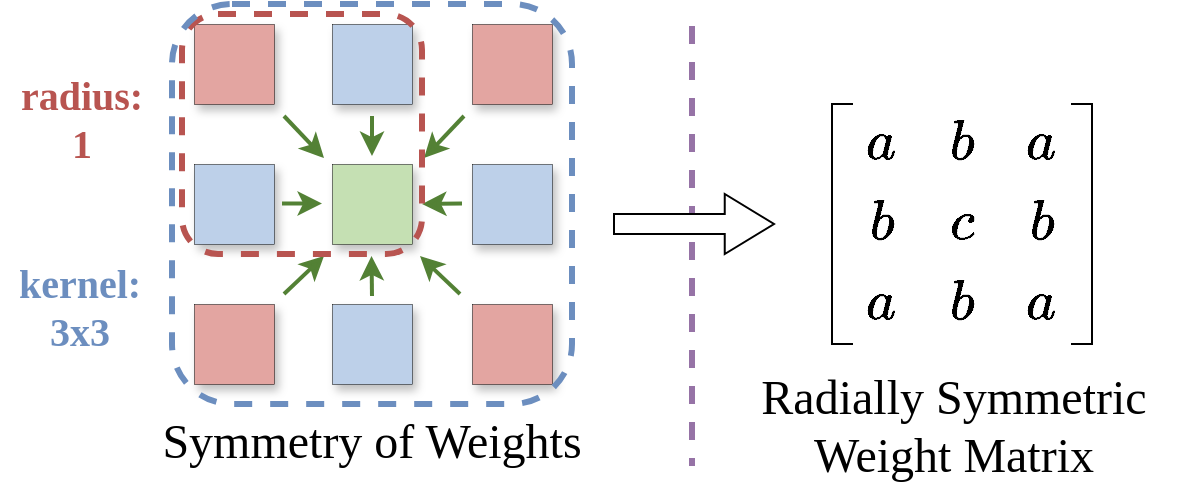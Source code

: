 <mxfile version="24.6.0" type="github">
  <diagram name="第 1 页" id="9N8lYaEHGtKo0ZQCZWq-">
    <mxGraphModel dx="2353" dy="1290" grid="1" gridSize="10" guides="1" tooltips="1" connect="1" arrows="1" fold="1" page="1" pageScale="1" pageWidth="827" pageHeight="1169" math="1" shadow="0">
      <root>
        <mxCell id="0" />
        <mxCell id="1" parent="0" />
        <mxCell id="7JWZ_qZi7IJrl0iOUyfv-2" value="" style="rounded=0;whiteSpace=wrap;html=1;strokeWidth=0.25;shadow=1;fillColor=#e3a5a1;fontSize=20;" parent="1" vertex="1">
          <mxGeometry x="321" y="80" width="40" height="40" as="geometry" />
        </mxCell>
        <mxCell id="7JWZ_qZi7IJrl0iOUyfv-3" value="" style="rounded=0;whiteSpace=wrap;html=1;strokeWidth=0.25;shadow=1;fillColor=#C5E0B3;fontSize=20;" parent="1" vertex="1">
          <mxGeometry x="390" y="150" width="40" height="40" as="geometry" />
        </mxCell>
        <mxCell id="7JWZ_qZi7IJrl0iOUyfv-4" value="" style="rounded=0;whiteSpace=wrap;html=1;strokeWidth=0.25;shadow=1;fontSize=20;fillColor=#BDD0E9;" parent="1" vertex="1">
          <mxGeometry x="390" y="80" width="40" height="40" as="geometry" />
        </mxCell>
        <mxCell id="7JWZ_qZi7IJrl0iOUyfv-5" value="" style="rounded=0;whiteSpace=wrap;html=1;strokeWidth=0.25;shadow=1;fontSize=20;fillColor=#BDD0E9;" parent="1" vertex="1">
          <mxGeometry x="321" y="150" width="40" height="40" as="geometry" />
        </mxCell>
        <mxCell id="7JWZ_qZi7IJrl0iOUyfv-6" value="" style="rounded=0;whiteSpace=wrap;html=1;strokeWidth=0.25;shadow=1;fontSize=20;fillColor=#BDD0E9;" parent="1" vertex="1">
          <mxGeometry x="390" y="220" width="40" height="40" as="geometry" />
        </mxCell>
        <mxCell id="7JWZ_qZi7IJrl0iOUyfv-7" value="" style="rounded=0;whiteSpace=wrap;html=1;strokeWidth=0.25;shadow=1;fontSize=20;fillColor=#BDD0E9;" parent="1" vertex="1">
          <mxGeometry x="460" y="150" width="40" height="40" as="geometry" />
        </mxCell>
        <mxCell id="7JWZ_qZi7IJrl0iOUyfv-8" value="" style="rounded=0;whiteSpace=wrap;html=1;strokeWidth=0.25;shadow=1;fillColor=#e3a5a1;fontSize=20;" parent="1" vertex="1">
          <mxGeometry x="460" y="80" width="40" height="40" as="geometry" />
        </mxCell>
        <mxCell id="7JWZ_qZi7IJrl0iOUyfv-9" value="" style="rounded=0;whiteSpace=wrap;html=1;strokeWidth=0.25;shadow=1;fillColor=#e3a5a1;fontSize=20;" parent="1" vertex="1">
          <mxGeometry x="321" y="220" width="40" height="40" as="geometry" />
        </mxCell>
        <mxCell id="7JWZ_qZi7IJrl0iOUyfv-10" value="" style="rounded=0;whiteSpace=wrap;html=1;strokeWidth=0.25;shadow=1;fillColor=#e3a5a1;fontSize=20;" parent="1" vertex="1">
          <mxGeometry x="460" y="220" width="40" height="40" as="geometry" />
        </mxCell>
        <mxCell id="7JWZ_qZi7IJrl0iOUyfv-11" value="" style="endArrow=classic;html=1;rounded=0;strokeColor=#538135;strokeWidth=2;" parent="1" edge="1">
          <mxGeometry width="50" height="50" relative="1" as="geometry">
            <mxPoint x="456" y="126" as="sourcePoint" />
            <mxPoint x="436" y="147" as="targetPoint" />
          </mxGeometry>
        </mxCell>
        <mxCell id="7JWZ_qZi7IJrl0iOUyfv-14" value="" style="endArrow=classic;html=1;rounded=0;strokeColor=#538135;strokeWidth=2;" parent="1" edge="1">
          <mxGeometry width="50" height="50" relative="1" as="geometry">
            <mxPoint x="366" y="126" as="sourcePoint" />
            <mxPoint x="386" y="147" as="targetPoint" />
          </mxGeometry>
        </mxCell>
        <mxCell id="7JWZ_qZi7IJrl0iOUyfv-15" value="" style="endArrow=classic;html=1;rounded=0;strokeColor=#538135;strokeWidth=2;" parent="1" edge="1">
          <mxGeometry width="50" height="50" relative="1" as="geometry">
            <mxPoint x="366" y="215" as="sourcePoint" />
            <mxPoint x="386" y="196" as="targetPoint" />
          </mxGeometry>
        </mxCell>
        <mxCell id="7JWZ_qZi7IJrl0iOUyfv-16" value="" style="endArrow=classic;html=1;rounded=0;strokeColor=#538135;strokeWidth=2;" parent="1" edge="1">
          <mxGeometry width="50" height="50" relative="1" as="geometry">
            <mxPoint x="454" y="215" as="sourcePoint" />
            <mxPoint x="434" y="196" as="targetPoint" />
          </mxGeometry>
        </mxCell>
        <mxCell id="7JWZ_qZi7IJrl0iOUyfv-17" value="" style="endArrow=classic;html=1;rounded=0;strokeColor=#538135;strokeWidth=2;" parent="1" edge="1">
          <mxGeometry width="50" height="50" relative="1" as="geometry">
            <mxPoint x="410" y="126" as="sourcePoint" />
            <mxPoint x="410" y="146" as="targetPoint" />
          </mxGeometry>
        </mxCell>
        <mxCell id="7JWZ_qZi7IJrl0iOUyfv-18" value="" style="endArrow=classic;html=1;rounded=0;strokeColor=#538135;strokeWidth=2;" parent="1" edge="1">
          <mxGeometry width="50" height="50" relative="1" as="geometry">
            <mxPoint x="410" y="216" as="sourcePoint" />
            <mxPoint x="409.75" y="196" as="targetPoint" />
          </mxGeometry>
        </mxCell>
        <mxCell id="7JWZ_qZi7IJrl0iOUyfv-19" value="" style="endArrow=classic;html=1;rounded=0;strokeColor=#538135;strokeWidth=2;" parent="1" edge="1">
          <mxGeometry width="50" height="50" relative="1" as="geometry">
            <mxPoint x="365" y="169.75" as="sourcePoint" />
            <mxPoint x="385" y="169.75" as="targetPoint" />
          </mxGeometry>
        </mxCell>
        <mxCell id="7JWZ_qZi7IJrl0iOUyfv-20" value="" style="endArrow=classic;html=1;rounded=0;strokeColor=#538135;strokeWidth=2;" parent="1" edge="1">
          <mxGeometry width="50" height="50" relative="1" as="geometry">
            <mxPoint x="455" y="169.75" as="sourcePoint" />
            <mxPoint x="435" y="170" as="targetPoint" />
          </mxGeometry>
        </mxCell>
        <mxCell id="7JWZ_qZi7IJrl0iOUyfv-22" value="&lt;font style=&quot;font-size: 24px;&quot;&gt;$$a$$&lt;/font&gt;" style="rounded=0;whiteSpace=wrap;html=1;strokeWidth=0.25;shadow=1;fillColor=none;fontSize=20;strokeColor=none;" parent="1" vertex="1">
          <mxGeometry x="645" y="120" width="40" height="40" as="geometry" />
        </mxCell>
        <mxCell id="7JWZ_qZi7IJrl0iOUyfv-23" value="&lt;font style=&quot;font-size: 24px;&quot;&gt;$$b$$&lt;/font&gt;" style="rounded=0;whiteSpace=wrap;html=1;strokeWidth=0.25;shadow=1;fillColor=none;fontSize=20;strokeColor=none;" parent="1" vertex="1">
          <mxGeometry x="685" y="120" width="40" height="40" as="geometry" />
        </mxCell>
        <mxCell id="7JWZ_qZi7IJrl0iOUyfv-24" value="&lt;font style=&quot;font-size: 24px;&quot;&gt;$$c$$&lt;/font&gt;" style="rounded=0;whiteSpace=wrap;html=1;strokeWidth=0.25;shadow=1;fillColor=none;fontSize=20;strokeColor=none;" parent="1" vertex="1">
          <mxGeometry x="685" y="160" width="40" height="40" as="geometry" />
        </mxCell>
        <mxCell id="7JWZ_qZi7IJrl0iOUyfv-25" value="&lt;font style=&quot;font-size: 24px;&quot;&gt;$$a$$&lt;/font&gt;" style="rounded=0;whiteSpace=wrap;html=1;strokeWidth=0.25;shadow=1;fillColor=none;fontSize=20;strokeColor=none;" parent="1" vertex="1">
          <mxGeometry x="725" y="120" width="40" height="40" as="geometry" />
        </mxCell>
        <mxCell id="7JWZ_qZi7IJrl0iOUyfv-26" value="&lt;font style=&quot;font-size: 24px;&quot;&gt;$$b$$&lt;/font&gt;" style="rounded=0;whiteSpace=wrap;html=1;strokeWidth=0.25;shadow=1;fillColor=none;fontSize=20;strokeColor=none;" parent="1" vertex="1">
          <mxGeometry x="645" y="160" width="40" height="40" as="geometry" />
        </mxCell>
        <mxCell id="7JWZ_qZi7IJrl0iOUyfv-27" value="&lt;font style=&quot;font-size: 24px;&quot;&gt;$$b$$&lt;/font&gt;" style="rounded=0;whiteSpace=wrap;html=1;strokeWidth=0.25;shadow=1;fillColor=none;fontSize=20;strokeColor=none;" parent="1" vertex="1">
          <mxGeometry x="725" y="160" width="40" height="40" as="geometry" />
        </mxCell>
        <mxCell id="7JWZ_qZi7IJrl0iOUyfv-28" value="&lt;font style=&quot;font-size: 24px;&quot;&gt;$$b$$&lt;/font&gt;" style="rounded=0;whiteSpace=wrap;html=1;strokeWidth=0.25;shadow=1;fillColor=none;fontSize=20;strokeColor=none;" parent="1" vertex="1">
          <mxGeometry x="685" y="200" width="40" height="40" as="geometry" />
        </mxCell>
        <mxCell id="7JWZ_qZi7IJrl0iOUyfv-29" value="&lt;font style=&quot;font-size: 24px;&quot;&gt;$$a$$&lt;/font&gt;" style="rounded=0;whiteSpace=wrap;html=1;strokeWidth=0.25;shadow=1;fillColor=none;fontSize=20;strokeColor=none;" parent="1" vertex="1">
          <mxGeometry x="645" y="200" width="40" height="40" as="geometry" />
        </mxCell>
        <mxCell id="7JWZ_qZi7IJrl0iOUyfv-30" value="&lt;font style=&quot;font-size: 24px;&quot;&gt;$$a$$&lt;/font&gt;" style="rounded=0;whiteSpace=wrap;html=1;strokeWidth=0.25;shadow=1;fillColor=none;fontSize=20;strokeColor=none;" parent="1" vertex="1">
          <mxGeometry x="725" y="200" width="40" height="40" as="geometry" />
        </mxCell>
        <mxCell id="7JWZ_qZi7IJrl0iOUyfv-31" value="" style="shape=partialRectangle;whiteSpace=wrap;html=1;bottom=1;right=1;left=1;top=0;fillColor=none;routingCenterX=-0.5;rotation=90;" parent="1" vertex="1">
          <mxGeometry x="585" y="175" width="120" height="10" as="geometry" />
        </mxCell>
        <mxCell id="7JWZ_qZi7IJrl0iOUyfv-32" value="" style="shape=partialRectangle;whiteSpace=wrap;html=1;bottom=1;right=1;left=1;top=0;fillColor=none;routingCenterX=-0.5;rotation=-90;" parent="1" vertex="1">
          <mxGeometry x="705" y="175" width="120" height="10" as="geometry" />
        </mxCell>
        <mxCell id="7JWZ_qZi7IJrl0iOUyfv-33" value="&lt;font face=&quot;Consolas&quot; style=&quot;font-size: 24px;&quot;&gt;Symmetry of Weights&lt;/font&gt;" style="text;html=1;align=center;verticalAlign=middle;whiteSpace=wrap;rounded=0;" parent="1" vertex="1">
          <mxGeometry x="282" y="270" width="256" height="37" as="geometry" />
        </mxCell>
        <mxCell id="7JWZ_qZi7IJrl0iOUyfv-34" value="&lt;font face=&quot;Consolas&quot; style=&quot;font-size: 24px;&quot;&gt;Radially Symmetric Weight Matrix&lt;/font&gt;" style="text;html=1;align=center;verticalAlign=middle;whiteSpace=wrap;rounded=0;" parent="1" vertex="1">
          <mxGeometry x="581" y="260" width="240" height="41" as="geometry" />
        </mxCell>
        <mxCell id="7JWZ_qZi7IJrl0iOUyfv-35" value="" style="endArrow=none;dashed=1;html=1;rounded=0;strokeColor=#9673A6;strokeWidth=3;" parent="1" edge="1">
          <mxGeometry width="50" height="50" relative="1" as="geometry">
            <mxPoint x="570" y="81" as="sourcePoint" />
            <mxPoint x="570" y="301" as="targetPoint" />
          </mxGeometry>
        </mxCell>
        <mxCell id="7JWZ_qZi7IJrl0iOUyfv-36" value="" style="html=1;shadow=0;dashed=0;align=center;verticalAlign=middle;shape=mxgraph.arrows2.arrow;dy=0.67;dx=24.63;notch=0;" parent="1" vertex="1">
          <mxGeometry x="531" y="165" width="80" height="30" as="geometry" />
        </mxCell>
        <mxCell id="MxtPOvkBpCcGSJmaOcan-1" value="" style="rounded=1;whiteSpace=wrap;html=1;fillColor=none;dashed=1;strokeColor=#b85450;strokeWidth=3;glass=0;" vertex="1" parent="1">
          <mxGeometry x="315" y="75" width="120" height="120" as="geometry" />
        </mxCell>
        <mxCell id="MxtPOvkBpCcGSJmaOcan-2" value="&lt;font size=&quot;1&quot; color=&quot;#b85450&quot; face=&quot;Consolas&quot; style=&quot;&quot;&gt;&lt;b style=&quot;font-size: 20px;&quot;&gt;radius:&lt;/b&gt;&lt;/font&gt;&lt;div&gt;&lt;font size=&quot;1&quot; color=&quot;#b85450&quot; face=&quot;Consolas&quot; style=&quot;&quot;&gt;&lt;b style=&quot;font-size: 20px;&quot;&gt;1&lt;/b&gt;&lt;/font&gt;&lt;/div&gt;" style="text;html=1;align=center;verticalAlign=middle;whiteSpace=wrap;rounded=0;" vertex="1" parent="1">
          <mxGeometry x="225" y="106" width="80" height="41" as="geometry" />
        </mxCell>
        <mxCell id="MxtPOvkBpCcGSJmaOcan-3" value="" style="rounded=1;whiteSpace=wrap;html=1;fillColor=none;dashed=1;strokeColor=#6c8ebf;strokeWidth=3;glass=0;" vertex="1" parent="1">
          <mxGeometry x="310" y="70" width="200" height="200" as="geometry" />
        </mxCell>
        <mxCell id="MxtPOvkBpCcGSJmaOcan-4" value="&lt;font color=&quot;#6c8ebf&quot; face=&quot;Consolas&quot; style=&quot;font-size: 20px;&quot;&gt;&lt;b style=&quot;&quot;&gt;kernel:&lt;/b&gt;&lt;/font&gt;&lt;div style=&quot;font-size: 20px;&quot;&gt;&lt;font color=&quot;#6c8ebf&quot; face=&quot;Consolas&quot; style=&quot;font-size: 20px;&quot;&gt;&lt;b style=&quot;&quot;&gt;3x3&lt;/b&gt;&lt;/font&gt;&lt;/div&gt;" style="text;html=1;align=center;verticalAlign=middle;whiteSpace=wrap;rounded=0;" vertex="1" parent="1">
          <mxGeometry x="224" y="200" width="80" height="41" as="geometry" />
        </mxCell>
      </root>
    </mxGraphModel>
  </diagram>
</mxfile>
